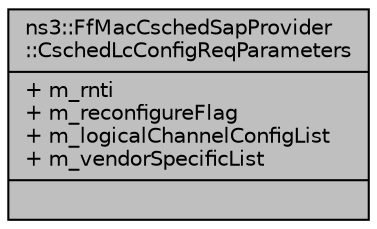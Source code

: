 digraph "ns3::FfMacCschedSapProvider::CschedLcConfigReqParameters"
{
  edge [fontname="Helvetica",fontsize="10",labelfontname="Helvetica",labelfontsize="10"];
  node [fontname="Helvetica",fontsize="10",shape=record];
  Node1 [label="{ns3::FfMacCschedSapProvider\l::CschedLcConfigReqParameters\n|+ m_rnti\l+ m_reconfigureFlag\l+ m_logicalChannelConfigList\l+ m_vendorSpecificList\l|}",height=0.2,width=0.4,color="black", fillcolor="grey75", style="filled", fontcolor="black"];
}

